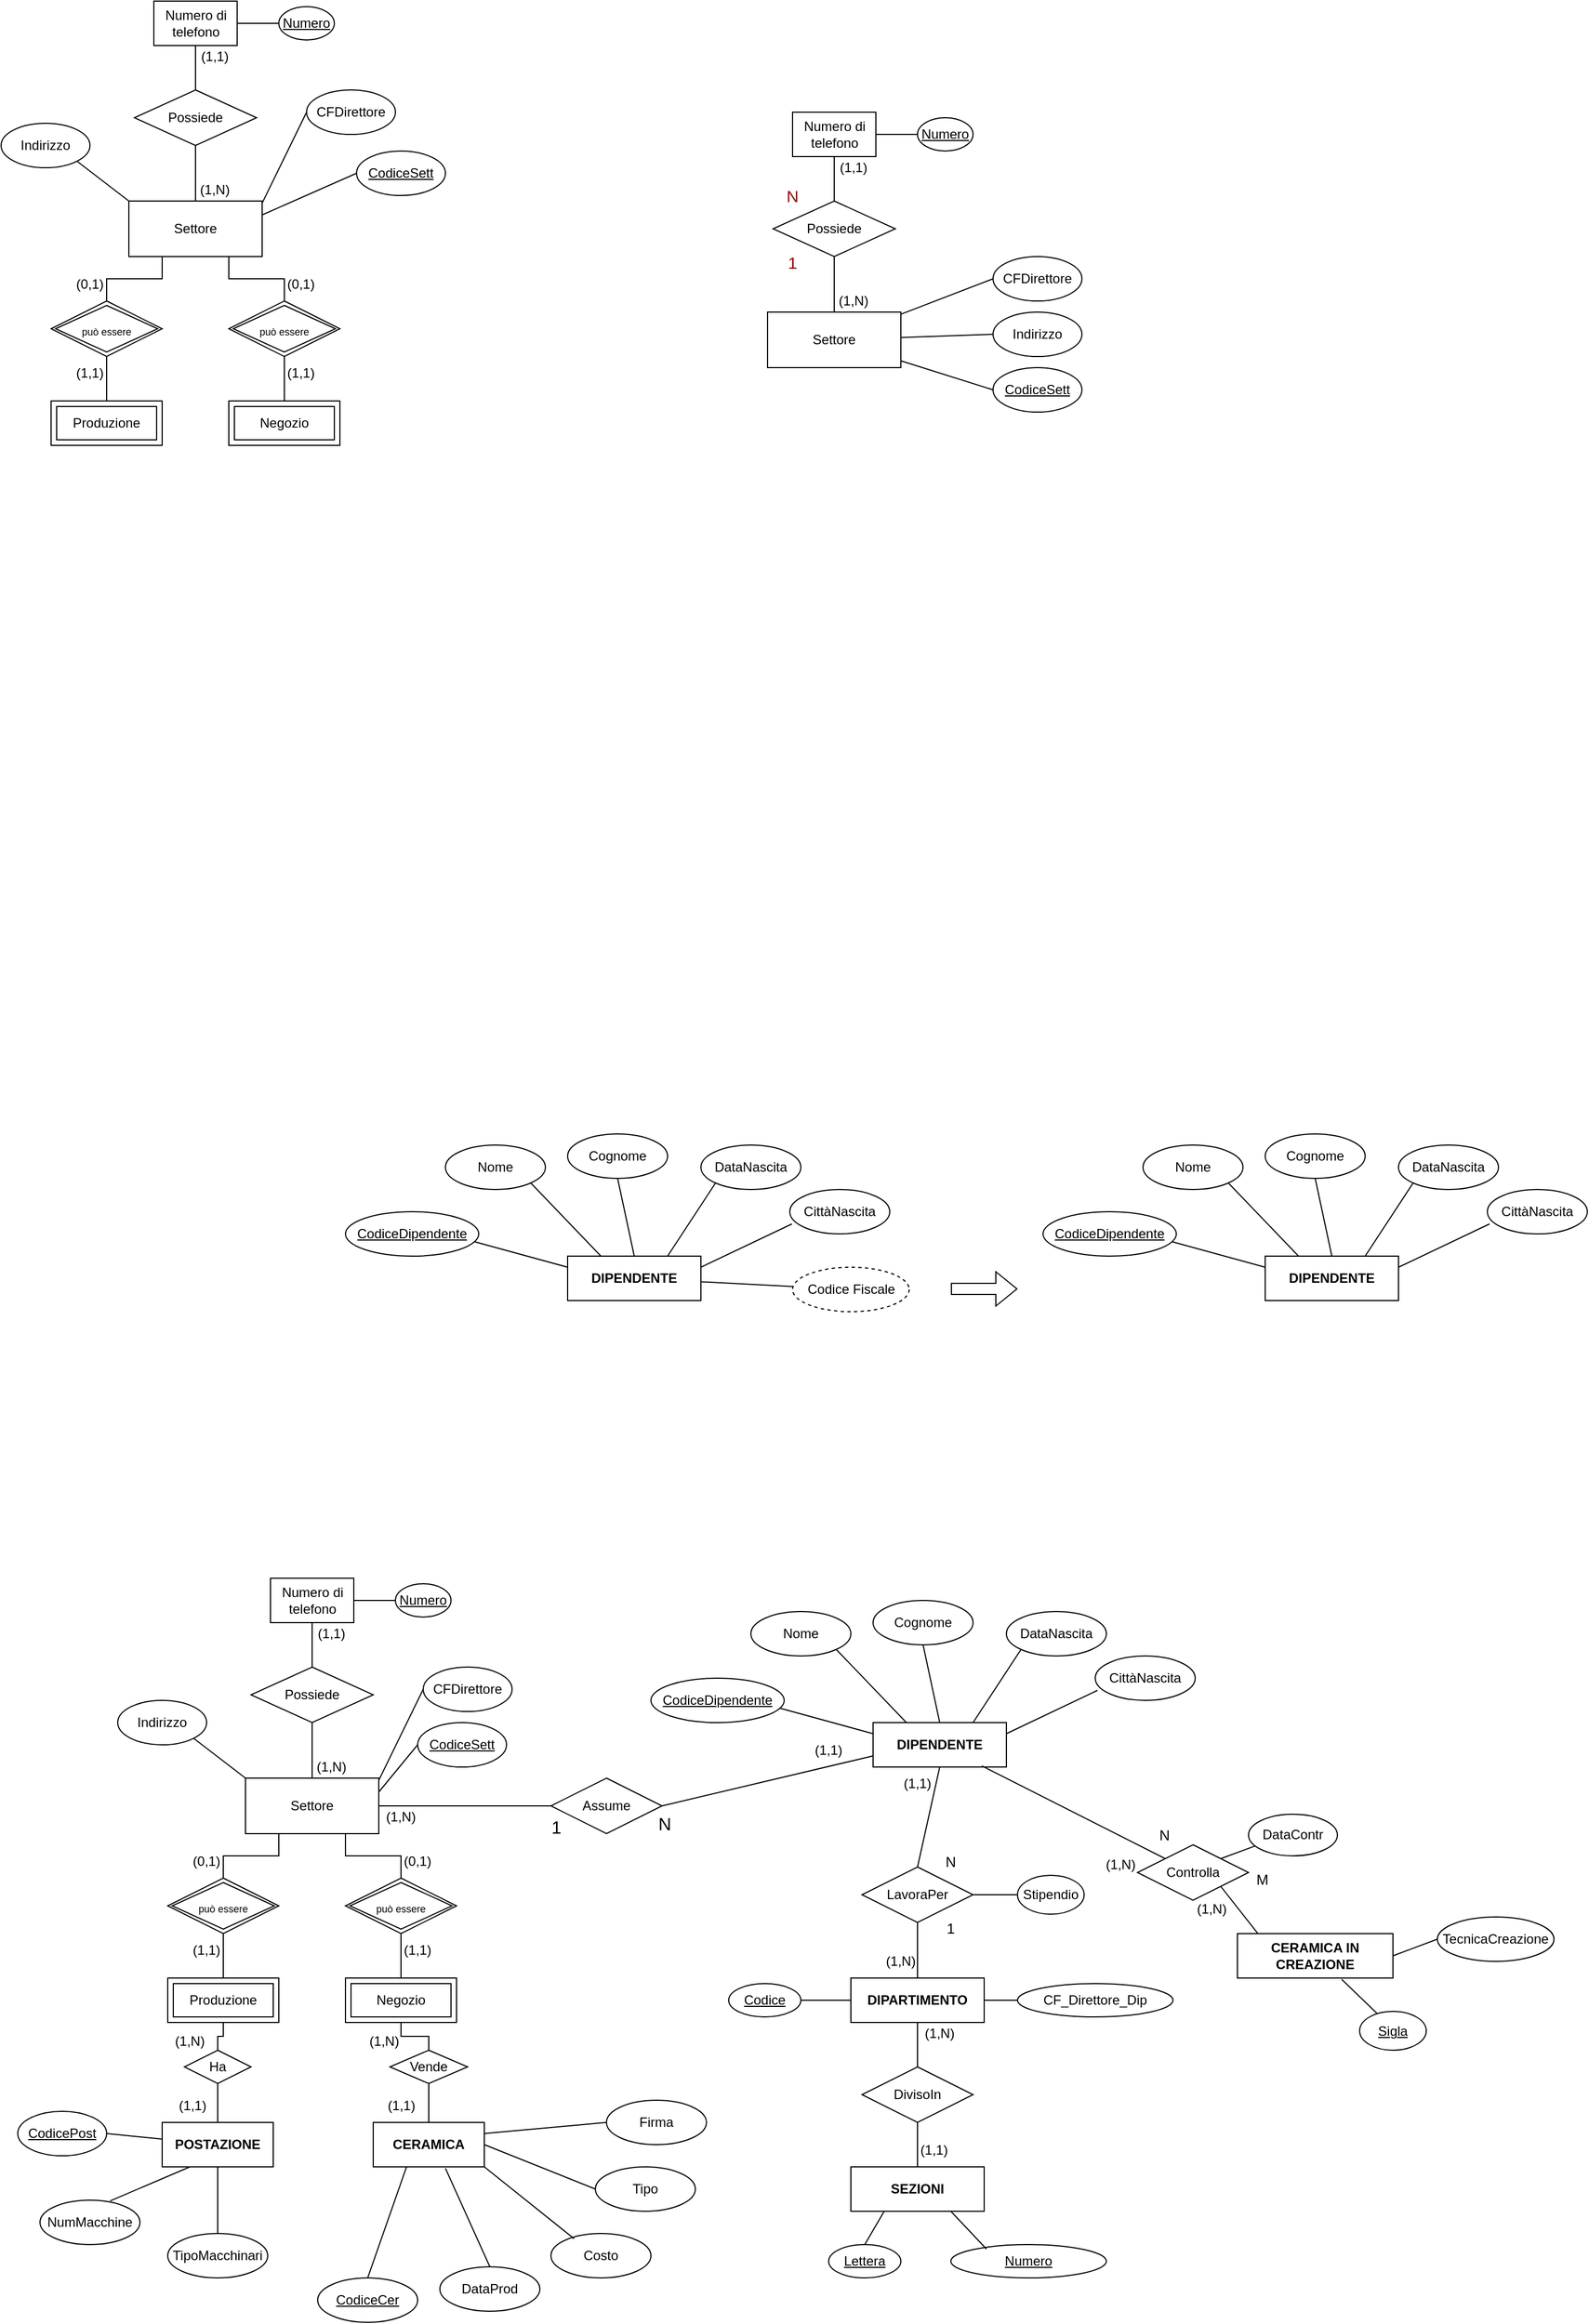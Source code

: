 <mxfile version="20.7.4" type="device"><diagram id="R2lEEEUBdFMjLlhIrx00" name="Page-1"><mxGraphModel dx="1036" dy="1783" grid="1" gridSize="10" guides="1" tooltips="1" connect="1" arrows="1" fold="1" page="1" pageScale="1" pageWidth="1654" pageHeight="1169" math="0" shadow="0" extFonts="Permanent Marker^https://fonts.googleapis.com/css?family=Permanent+Marker"><root><mxCell id="0"/><mxCell id="1" parent="0"/><mxCell id="Nl64QwB4G0QT10rWXts3-9" style="edgeStyle=orthogonalEdgeStyle;rounded=0;orthogonalLoop=1;jettySize=auto;html=1;endArrow=none;endFill=0;entryX=0.5;entryY=0;entryDx=0;entryDy=0;" parent="1" source="D1icn0A1GL-vxWxKDVQu-1" target="Nl64QwB4G0QT10rWXts3-41" edge="1"><mxGeometry relative="1" as="geometry"><mxPoint x="230.018" y="250.006" as="targetPoint"/><Array as="points"><mxPoint x="280" y="230"/><mxPoint x="230" y="230"/><mxPoint x="230" y="250"/></Array></mxGeometry></mxCell><mxCell id="Nl64QwB4G0QT10rWXts3-13" style="edgeStyle=orthogonalEdgeStyle;rounded=0;orthogonalLoop=1;jettySize=auto;html=1;exitX=0.75;exitY=1;exitDx=0;exitDy=0;endArrow=none;endFill=0;entryX=0.5;entryY=0;entryDx=0;entryDy=0;" parent="1" source="D1icn0A1GL-vxWxKDVQu-1" target="Nl64QwB4G0QT10rWXts3-42" edge="1"><mxGeometry relative="1" as="geometry"><mxPoint x="390.018" y="250.006" as="targetPoint"/></mxGeometry></mxCell><mxCell id="D1icn0A1GL-vxWxKDVQu-1" value="Settore" style="rounded=0;whiteSpace=wrap;html=1;" parent="1" vertex="1"><mxGeometry x="250" y="160" width="120" height="50" as="geometry"/></mxCell><mxCell id="D1icn0A1GL-vxWxKDVQu-18" style="edgeStyle=none;rounded=0;orthogonalLoop=1;jettySize=auto;html=1;elbow=vertical;endArrow=none;endFill=0;" parent="1" source="D1icn0A1GL-vxWxKDVQu-15" target="D1icn0A1GL-vxWxKDVQu-19" edge="1"><mxGeometry relative="1" as="geometry"><mxPoint x="885" y="80" as="targetPoint"/></mxGeometry></mxCell><mxCell id="D1icn0A1GL-vxWxKDVQu-15" value="Possiede" style="rhombus;whiteSpace=wrap;html=1;" parent="1" vertex="1"><mxGeometry x="830" y="160" width="110" height="50" as="geometry"/></mxCell><mxCell id="D1icn0A1GL-vxWxKDVQu-114" style="edgeStyle=none;rounded=0;orthogonalLoop=1;jettySize=auto;html=1;entryX=0;entryY=0.5;entryDx=0;entryDy=0;fontSize=15;fontColor=#990000;endArrow=none;endFill=0;elbow=vertical;" parent="1" source="D1icn0A1GL-vxWxKDVQu-16" target="D1icn0A1GL-vxWxKDVQu-113" edge="1"><mxGeometry relative="1" as="geometry"/></mxCell><mxCell id="D1icn0A1GL-vxWxKDVQu-115" style="edgeStyle=none;rounded=0;orthogonalLoop=1;jettySize=auto;html=1;entryX=0;entryY=0.5;entryDx=0;entryDy=0;fontSize=15;fontColor=#990000;endArrow=none;endFill=0;elbow=vertical;" parent="1" source="D1icn0A1GL-vxWxKDVQu-16" target="D1icn0A1GL-vxWxKDVQu-111" edge="1"><mxGeometry relative="1" as="geometry"/></mxCell><mxCell id="D1icn0A1GL-vxWxKDVQu-116" style="edgeStyle=none;rounded=0;orthogonalLoop=1;jettySize=auto;html=1;entryX=0;entryY=0.5;entryDx=0;entryDy=0;fontSize=15;fontColor=#990000;endArrow=none;endFill=0;elbow=vertical;" parent="1" source="D1icn0A1GL-vxWxKDVQu-16" target="D1icn0A1GL-vxWxKDVQu-112" edge="1"><mxGeometry relative="1" as="geometry"/></mxCell><mxCell id="D1icn0A1GL-vxWxKDVQu-16" value="Settore" style="rounded=0;whiteSpace=wrap;html=1;" parent="1" vertex="1"><mxGeometry x="825" y="260" width="120" height="50" as="geometry"/></mxCell><mxCell id="D1icn0A1GL-vxWxKDVQu-17" value="" style="endArrow=none;html=1;rounded=0;elbow=vertical;entryX=0.5;entryY=0;entryDx=0;entryDy=0;exitX=0.5;exitY=1;exitDx=0;exitDy=0;" parent="1" source="D1icn0A1GL-vxWxKDVQu-15" target="D1icn0A1GL-vxWxKDVQu-16" edge="1"><mxGeometry width="50" height="50" relative="1" as="geometry"><mxPoint x="560" y="210" as="sourcePoint"/><mxPoint x="610" y="160" as="targetPoint"/></mxGeometry></mxCell><mxCell id="D1icn0A1GL-vxWxKDVQu-20" style="edgeStyle=none;rounded=0;orthogonalLoop=1;jettySize=auto;html=1;endArrow=none;endFill=0;elbow=vertical;" parent="1" source="D1icn0A1GL-vxWxKDVQu-19" target="D1icn0A1GL-vxWxKDVQu-21" edge="1"><mxGeometry relative="1" as="geometry"><mxPoint x="960" y="100" as="targetPoint"/></mxGeometry></mxCell><mxCell id="D1icn0A1GL-vxWxKDVQu-19" value="Numero di telefono" style="rounded=0;whiteSpace=wrap;html=1;" parent="1" vertex="1"><mxGeometry x="847.5" y="80" width="75" height="40" as="geometry"/></mxCell><mxCell id="D1icn0A1GL-vxWxKDVQu-21" value="&lt;u&gt;Numero&lt;/u&gt;" style="ellipse;whiteSpace=wrap;html=1;" parent="1" vertex="1"><mxGeometry x="960" y="85" width="50" height="30" as="geometry"/></mxCell><mxCell id="D1icn0A1GL-vxWxKDVQu-22" value="(1,N)" style="text;html=1;strokeColor=none;fillColor=none;align=center;verticalAlign=middle;whiteSpace=wrap;rounded=0;" parent="1" vertex="1"><mxGeometry x="885" y="240" width="35" height="20" as="geometry"/></mxCell><mxCell id="D1icn0A1GL-vxWxKDVQu-23" value="(1,1)" style="text;html=1;strokeColor=none;fillColor=none;align=center;verticalAlign=middle;whiteSpace=wrap;rounded=0;" parent="1" vertex="1"><mxGeometry x="885" y="120" width="35" height="20" as="geometry"/></mxCell><mxCell id="D1icn0A1GL-vxWxKDVQu-24" value="&lt;font color=&quot;#990000&quot; style=&quot;font-size: 15px;&quot;&gt;1&lt;/font&gt;" style="text;html=1;strokeColor=none;fillColor=none;align=center;verticalAlign=middle;whiteSpace=wrap;rounded=0;" parent="1" vertex="1"><mxGeometry x="830" y="200" width="35" height="30" as="geometry"/></mxCell><mxCell id="D1icn0A1GL-vxWxKDVQu-25" value="&lt;font color=&quot;#990000&quot; style=&quot;font-size: 15px;&quot;&gt;N&lt;/font&gt;" style="text;html=1;align=center;verticalAlign=middle;whiteSpace=wrap;rounded=0;" parent="1" vertex="1"><mxGeometry x="830" y="140" width="35" height="30" as="geometry"/></mxCell><mxCell id="D1icn0A1GL-vxWxKDVQu-26" value="DIPENDENTE" style="rounded=0;whiteSpace=wrap;html=1;fontStyle=1" parent="1" vertex="1"><mxGeometry x="920" y="1530" width="120" height="40" as="geometry"/></mxCell><mxCell id="D1icn0A1GL-vxWxKDVQu-27" value="Nome" style="ellipse;whiteSpace=wrap;html=1;" parent="1" vertex="1"><mxGeometry x="810" y="1430" width="90" height="40" as="geometry"/></mxCell><mxCell id="D1icn0A1GL-vxWxKDVQu-28" value="Cognome" style="ellipse;whiteSpace=wrap;html=1;" parent="1" vertex="1"><mxGeometry x="920" y="1420" width="90" height="40" as="geometry"/></mxCell><mxCell id="D1icn0A1GL-vxWxKDVQu-29" value="DataNascita" style="ellipse;whiteSpace=wrap;html=1;" parent="1" vertex="1"><mxGeometry x="1040" y="1430" width="90" height="40" as="geometry"/></mxCell><mxCell id="D1icn0A1GL-vxWxKDVQu-30" value="CittàNascita" style="ellipse;whiteSpace=wrap;html=1;" parent="1" vertex="1"><mxGeometry x="1120" y="1470" width="90" height="40" as="geometry"/></mxCell><mxCell id="D1icn0A1GL-vxWxKDVQu-32" value="&lt;u&gt;CodiceDipendente&lt;/u&gt;" style="ellipse;whiteSpace=wrap;html=1;" parent="1" vertex="1"><mxGeometry x="720" y="1490" width="120" height="40" as="geometry"/></mxCell><mxCell id="D1icn0A1GL-vxWxKDVQu-33" value="" style="endArrow=none;html=1;rounded=0;entryX=0.967;entryY=0.675;entryDx=0;entryDy=0;entryPerimeter=0;exitX=0;exitY=0.25;exitDx=0;exitDy=0;" parent="1" source="D1icn0A1GL-vxWxKDVQu-26" target="D1icn0A1GL-vxWxKDVQu-32" edge="1"><mxGeometry width="50" height="50" relative="1" as="geometry"><mxPoint x="960" y="1770" as="sourcePoint"/><mxPoint x="1010" y="1720" as="targetPoint"/></mxGeometry></mxCell><mxCell id="D1icn0A1GL-vxWxKDVQu-34" value="" style="endArrow=none;html=1;rounded=0;entryX=1;entryY=1;entryDx=0;entryDy=0;exitX=0.25;exitY=0;exitDx=0;exitDy=0;" parent="1" source="D1icn0A1GL-vxWxKDVQu-26" target="D1icn0A1GL-vxWxKDVQu-27" edge="1"><mxGeometry width="50" height="50" relative="1" as="geometry"><mxPoint x="930" y="1550" as="sourcePoint"/><mxPoint x="846.04" y="1527" as="targetPoint"/></mxGeometry></mxCell><mxCell id="D1icn0A1GL-vxWxKDVQu-35" value="" style="endArrow=none;html=1;rounded=0;entryX=0.5;entryY=1;entryDx=0;entryDy=0;exitX=0.5;exitY=0;exitDx=0;exitDy=0;" parent="1" source="D1icn0A1GL-vxWxKDVQu-26" target="D1icn0A1GL-vxWxKDVQu-28" edge="1"><mxGeometry width="50" height="50" relative="1" as="geometry"><mxPoint x="940" y="1560" as="sourcePoint"/><mxPoint x="856.04" y="1537" as="targetPoint"/></mxGeometry></mxCell><mxCell id="D1icn0A1GL-vxWxKDVQu-36" value="" style="endArrow=none;html=1;rounded=0;entryX=0;entryY=1;entryDx=0;entryDy=0;exitX=0.75;exitY=0;exitDx=0;exitDy=0;" parent="1" source="D1icn0A1GL-vxWxKDVQu-26" target="D1icn0A1GL-vxWxKDVQu-29" edge="1"><mxGeometry width="50" height="50" relative="1" as="geometry"><mxPoint x="950" y="1570" as="sourcePoint"/><mxPoint x="866.04" y="1547" as="targetPoint"/></mxGeometry></mxCell><mxCell id="D1icn0A1GL-vxWxKDVQu-37" value="" style="endArrow=none;html=1;rounded=0;entryX=0.022;entryY=0.775;entryDx=0;entryDy=0;exitX=1;exitY=0.25;exitDx=0;exitDy=0;entryPerimeter=0;" parent="1" source="D1icn0A1GL-vxWxKDVQu-26" target="D1icn0A1GL-vxWxKDVQu-30" edge="1"><mxGeometry width="50" height="50" relative="1" as="geometry"><mxPoint x="1050" y="1582.93" as="sourcePoint"/><mxPoint x="1093.18" y="1517.072" as="targetPoint"/></mxGeometry></mxCell><mxCell id="D1icn0A1GL-vxWxKDVQu-39" value="DIPARTIMENTO" style="rounded=0;whiteSpace=wrap;html=1;fontStyle=1" parent="1" vertex="1"><mxGeometry x="900" y="1760" width="120" height="40" as="geometry"/></mxCell><mxCell id="D1icn0A1GL-vxWxKDVQu-40" value="LavoraPer" style="rhombus;whiteSpace=wrap;html=1;" parent="1" vertex="1"><mxGeometry x="910" y="1660" width="100" height="50" as="geometry"/></mxCell><mxCell id="D1icn0A1GL-vxWxKDVQu-41" value="" style="endArrow=none;html=1;rounded=0;entryX=0.5;entryY=1;entryDx=0;entryDy=0;exitX=0.5;exitY=0;exitDx=0;exitDy=0;" parent="1" source="D1icn0A1GL-vxWxKDVQu-40" target="D1icn0A1GL-vxWxKDVQu-26" edge="1"><mxGeometry width="50" height="50" relative="1" as="geometry"><mxPoint x="930" y="1550" as="sourcePoint"/><mxPoint x="846.04" y="1527" as="targetPoint"/></mxGeometry></mxCell><mxCell id="D1icn0A1GL-vxWxKDVQu-42" value="" style="endArrow=none;html=1;rounded=0;exitX=0.5;exitY=1;exitDx=0;exitDy=0;" parent="1" source="D1icn0A1GL-vxWxKDVQu-40" target="D1icn0A1GL-vxWxKDVQu-39" edge="1"><mxGeometry width="50" height="50" relative="1" as="geometry"><mxPoint x="920" y="1590" as="sourcePoint"/><mxPoint x="836.04" y="1567" as="targetPoint"/></mxGeometry></mxCell><mxCell id="D1icn0A1GL-vxWxKDVQu-43" value="&lt;u&gt;Codice&lt;/u&gt;" style="ellipse;whiteSpace=wrap;html=1;" parent="1" vertex="1"><mxGeometry x="790" y="1765" width="65" height="30" as="geometry"/></mxCell><mxCell id="D1icn0A1GL-vxWxKDVQu-44" value="" style="endArrow=none;html=1;rounded=0;entryX=1;entryY=0.5;entryDx=0;entryDy=0;exitX=0;exitY=0.5;exitDx=0;exitDy=0;" parent="1" source="D1icn0A1GL-vxWxKDVQu-39" target="D1icn0A1GL-vxWxKDVQu-43" edge="1"><mxGeometry width="50" height="50" relative="1" as="geometry"><mxPoint x="935" y="1900" as="sourcePoint"/><mxPoint x="1025" y="2080" as="targetPoint"/></mxGeometry></mxCell><mxCell id="D1icn0A1GL-vxWxKDVQu-45" value="CF_Direttore_Dip" style="ellipse;whiteSpace=wrap;html=1;" parent="1" vertex="1"><mxGeometry x="1050" y="1765" width="140" height="30" as="geometry"/></mxCell><mxCell id="D1icn0A1GL-vxWxKDVQu-46" value="" style="endArrow=none;html=1;rounded=0;entryX=0;entryY=0.5;entryDx=0;entryDy=0;exitX=1;exitY=0.5;exitDx=0;exitDy=0;" parent="1" source="D1icn0A1GL-vxWxKDVQu-39" target="D1icn0A1GL-vxWxKDVQu-45" edge="1"><mxGeometry width="50" height="50" relative="1" as="geometry"><mxPoint x="980" y="1890" as="sourcePoint"/><mxPoint x="1105" y="2190" as="targetPoint"/></mxGeometry></mxCell><mxCell id="D1icn0A1GL-vxWxKDVQu-47" value="Stipendio" style="ellipse;whiteSpace=wrap;html=1;" parent="1" vertex="1"><mxGeometry x="1050" y="1667.5" width="60" height="35" as="geometry"/></mxCell><mxCell id="D1icn0A1GL-vxWxKDVQu-48" value="" style="endArrow=none;html=1;rounded=0;entryX=1;entryY=0.5;entryDx=0;entryDy=0;exitX=0;exitY=0.5;exitDx=0;exitDy=0;" parent="1" source="D1icn0A1GL-vxWxKDVQu-47" target="D1icn0A1GL-vxWxKDVQu-40" edge="1"><mxGeometry width="50" height="50" relative="1" as="geometry"><mxPoint x="1106.98" y="1733" as="sourcePoint"/><mxPoint x="1023.02" y="1710" as="targetPoint"/></mxGeometry></mxCell><mxCell id="D1icn0A1GL-vxWxKDVQu-49" value="SEZIONI" style="rounded=0;whiteSpace=wrap;html=1;fontStyle=1" parent="1" vertex="1"><mxGeometry x="900" y="1930" width="120" height="40" as="geometry"/></mxCell><mxCell id="D1icn0A1GL-vxWxKDVQu-50" value="" style="endArrow=none;html=1;rounded=0;exitX=0.5;exitY=1;exitDx=0;exitDy=0;entryX=0.5;entryY=0;entryDx=0;entryDy=0;" parent="1" target="D1icn0A1GL-vxWxKDVQu-55" edge="1"><mxGeometry width="50" height="50" relative="1" as="geometry"><mxPoint x="960" y="1800" as="sourcePoint"/><mxPoint x="990" y="1830" as="targetPoint"/></mxGeometry></mxCell><mxCell id="D1icn0A1GL-vxWxKDVQu-51" value="&lt;u&gt;Lettera&lt;/u&gt;" style="ellipse;whiteSpace=wrap;html=1;" parent="1" vertex="1"><mxGeometry x="880" y="2000" width="65" height="30" as="geometry"/></mxCell><mxCell id="D1icn0A1GL-vxWxKDVQu-52" value="" style="endArrow=none;html=1;rounded=0;entryX=0.5;entryY=0;entryDx=0;entryDy=0;exitX=0.25;exitY=1;exitDx=0;exitDy=0;" parent="1" source="D1icn0A1GL-vxWxKDVQu-49" target="D1icn0A1GL-vxWxKDVQu-51" edge="1"><mxGeometry width="50" height="50" relative="1" as="geometry"><mxPoint x="935" y="2070" as="sourcePoint"/><mxPoint x="1025" y="2250" as="targetPoint"/></mxGeometry></mxCell><mxCell id="D1icn0A1GL-vxWxKDVQu-53" value="&lt;u&gt;Numero&lt;/u&gt;" style="ellipse;whiteSpace=wrap;html=1;" parent="1" vertex="1"><mxGeometry x="990" y="2000" width="140" height="30" as="geometry"/></mxCell><mxCell id="D1icn0A1GL-vxWxKDVQu-54" value="" style="endArrow=none;html=1;rounded=0;entryX=0.229;entryY=0.133;entryDx=0;entryDy=0;exitX=0.75;exitY=1;exitDx=0;exitDy=0;entryPerimeter=0;" parent="1" source="D1icn0A1GL-vxWxKDVQu-49" target="D1icn0A1GL-vxWxKDVQu-53" edge="1"><mxGeometry width="50" height="50" relative="1" as="geometry"><mxPoint x="980" y="2060" as="sourcePoint"/><mxPoint x="1105" y="2360" as="targetPoint"/></mxGeometry></mxCell><mxCell id="D1icn0A1GL-vxWxKDVQu-55" value="DivisoIn" style="rhombus;whiteSpace=wrap;html=1;" parent="1" vertex="1"><mxGeometry x="910" y="1840" width="100" height="50" as="geometry"/></mxCell><mxCell id="D1icn0A1GL-vxWxKDVQu-56" value="" style="endArrow=none;html=1;rounded=0;exitX=0.5;exitY=1;exitDx=0;exitDy=0;entryX=0.5;entryY=0;entryDx=0;entryDy=0;" parent="1" source="D1icn0A1GL-vxWxKDVQu-55" target="D1icn0A1GL-vxWxKDVQu-49" edge="1"><mxGeometry width="50" height="50" relative="1" as="geometry"><mxPoint x="940" y="1800" as="sourcePoint"/><mxPoint x="990" y="1920" as="targetPoint"/></mxGeometry></mxCell><mxCell id="D1icn0A1GL-vxWxKDVQu-57" value="Controlla" style="rhombus;whiteSpace=wrap;html=1;" parent="1" vertex="1"><mxGeometry x="1158" y="1640" width="100" height="50" as="geometry"/></mxCell><mxCell id="D1icn0A1GL-vxWxKDVQu-58" value="DataContr" style="ellipse;whiteSpace=wrap;html=1;" parent="1" vertex="1"><mxGeometry x="1258" y="1612.5" width="80" height="37.5" as="geometry"/></mxCell><mxCell id="D1icn0A1GL-vxWxKDVQu-59" value="" style="endArrow=none;html=1;rounded=0;entryX=1;entryY=0;entryDx=0;entryDy=0;exitX=0.079;exitY=0.759;exitDx=0;exitDy=0;exitPerimeter=0;" parent="1" source="D1icn0A1GL-vxWxKDVQu-58" target="D1icn0A1GL-vxWxKDVQu-57" edge="1"><mxGeometry width="50" height="50" relative="1" as="geometry"><mxPoint x="1364.98" y="1678" as="sourcePoint"/><mxPoint x="1268" y="1630" as="targetPoint"/></mxGeometry></mxCell><mxCell id="D1icn0A1GL-vxWxKDVQu-60" value="" style="endArrow=none;html=1;rounded=0;entryX=0.816;entryY=0.975;entryDx=0;entryDy=0;exitX=0;exitY=0;exitDx=0;exitDy=0;entryPerimeter=0;" parent="1" source="D1icn0A1GL-vxWxKDVQu-57" target="D1icn0A1GL-vxWxKDVQu-26" edge="1"><mxGeometry width="50" height="50" relative="1" as="geometry"><mxPoint x="960" y="1660" as="sourcePoint"/><mxPoint x="1020" y="1580" as="targetPoint"/></mxGeometry></mxCell><mxCell id="D1icn0A1GL-vxWxKDVQu-61" value="TecnicaCreazione" style="ellipse;whiteSpace=wrap;html=1;" parent="1" vertex="1"><mxGeometry x="1428" y="1705" width="105" height="40" as="geometry"/></mxCell><mxCell id="D1icn0A1GL-vxWxKDVQu-62" value="CERAMICA IN CREAZIONE" style="rounded=0;whiteSpace=wrap;html=1;fontStyle=1" parent="1" vertex="1"><mxGeometry x="1248" y="1720" width="140" height="40" as="geometry"/></mxCell><mxCell id="D1icn0A1GL-vxWxKDVQu-63" value="" style="endArrow=none;html=1;rounded=0;entryX=1;entryY=1;entryDx=0;entryDy=0;exitX=0.13;exitY=-0.008;exitDx=0;exitDy=0;exitPerimeter=0;" parent="1" source="D1icn0A1GL-vxWxKDVQu-62" target="D1icn0A1GL-vxWxKDVQu-57" edge="1"><mxGeometry width="50" height="50" relative="1" as="geometry"><mxPoint x="1188" y="1740" as="sourcePoint"/><mxPoint x="1238" y="1690" as="targetPoint"/></mxGeometry></mxCell><mxCell id="D1icn0A1GL-vxWxKDVQu-64" value="" style="endArrow=none;html=1;rounded=0;entryX=1;entryY=0.5;entryDx=0;entryDy=0;exitX=0;exitY=0.5;exitDx=0;exitDy=0;" parent="1" source="D1icn0A1GL-vxWxKDVQu-61" target="D1icn0A1GL-vxWxKDVQu-62" edge="1"><mxGeometry width="50" height="50" relative="1" as="geometry"><mxPoint x="1388" y="1820" as="sourcePoint"/><mxPoint x="1438" y="1770" as="targetPoint"/></mxGeometry></mxCell><mxCell id="D1icn0A1GL-vxWxKDVQu-65" value="&lt;u&gt;Sigla&lt;/u&gt;" style="ellipse;whiteSpace=wrap;html=1;" parent="1" vertex="1"><mxGeometry x="1358" y="1790" width="60" height="35" as="geometry"/></mxCell><mxCell id="D1icn0A1GL-vxWxKDVQu-66" value="" style="endArrow=none;html=1;rounded=0;exitX=0.259;exitY=0.05;exitDx=0;exitDy=0;entryX=0.67;entryY=1.027;entryDx=0;entryDy=0;entryPerimeter=0;exitPerimeter=0;" parent="1" source="D1icn0A1GL-vxWxKDVQu-65" target="D1icn0A1GL-vxWxKDVQu-62" edge="1"><mxGeometry width="50" height="50" relative="1" as="geometry"><mxPoint x="1074.98" y="1723" as="sourcePoint"/><mxPoint x="1328" y="1800" as="targetPoint"/></mxGeometry></mxCell><mxCell id="D1icn0A1GL-vxWxKDVQu-82" value="POSTAZIONE" style="rounded=0;whiteSpace=wrap;html=1;fontStyle=1" parent="1" vertex="1"><mxGeometry x="280" y="1890" width="100" height="40" as="geometry"/></mxCell><mxCell id="D1icn0A1GL-vxWxKDVQu-83" value="" style="endArrow=none;html=1;rounded=0;entryX=0.5;entryY=1;entryDx=0;entryDy=0;exitX=0.5;exitY=0;exitDx=0;exitDy=0;edgeStyle=orthogonalEdgeStyle;" parent="1" source="D1icn0A1GL-vxWxKDVQu-84" target="Nl64QwB4G0QT10rWXts3-67" edge="1"><mxGeometry width="50" height="50" relative="1" as="geometry"><mxPoint x="330" y="1850" as="sourcePoint"/><mxPoint x="330" y="1790" as="targetPoint"/></mxGeometry></mxCell><mxCell id="D1icn0A1GL-vxWxKDVQu-84" value="Ha" style="rhombus;whiteSpace=wrap;html=1;" parent="1" vertex="1"><mxGeometry x="300" y="1825" width="60" height="30" as="geometry"/></mxCell><mxCell id="D1icn0A1GL-vxWxKDVQu-85" value="" style="endArrow=none;html=1;rounded=0;exitX=0.5;exitY=0;exitDx=0;exitDy=0;entryX=0.5;entryY=1;entryDx=0;entryDy=0;" parent="1" source="D1icn0A1GL-vxWxKDVQu-82" target="D1icn0A1GL-vxWxKDVQu-84" edge="1"><mxGeometry width="50" height="50" relative="1" as="geometry"><mxPoint x="330" y="1900" as="sourcePoint"/><mxPoint x="340" y="1870" as="targetPoint"/></mxGeometry></mxCell><mxCell id="D1icn0A1GL-vxWxKDVQu-86" value="CERAMICA" style="rounded=0;whiteSpace=wrap;html=1;fontStyle=1" parent="1" vertex="1"><mxGeometry x="470" y="1890" width="100" height="40" as="geometry"/></mxCell><mxCell id="D1icn0A1GL-vxWxKDVQu-87" value="" style="endArrow=none;html=1;rounded=0;entryX=0.5;entryY=1;entryDx=0;entryDy=0;exitX=0.5;exitY=0;exitDx=0;exitDy=0;edgeStyle=orthogonalEdgeStyle;" parent="1" source="D1icn0A1GL-vxWxKDVQu-88" target="Nl64QwB4G0QT10rWXts3-68" edge="1"><mxGeometry width="50" height="50" relative="1" as="geometry"><mxPoint x="520" y="1850" as="sourcePoint"/><mxPoint x="520" y="1790" as="targetPoint"/></mxGeometry></mxCell><mxCell id="D1icn0A1GL-vxWxKDVQu-88" value="Vende" style="rhombus;whiteSpace=wrap;html=1;" parent="1" vertex="1"><mxGeometry x="485" y="1825" width="70" height="30" as="geometry"/></mxCell><mxCell id="D1icn0A1GL-vxWxKDVQu-89" value="" style="endArrow=none;html=1;rounded=0;exitX=0.5;exitY=0;exitDx=0;exitDy=0;entryX=0.5;entryY=1;entryDx=0;entryDy=0;" parent="1" source="D1icn0A1GL-vxWxKDVQu-86" target="D1icn0A1GL-vxWxKDVQu-88" edge="1"><mxGeometry width="50" height="50" relative="1" as="geometry"><mxPoint x="520" y="1900" as="sourcePoint"/><mxPoint x="530" y="1870" as="targetPoint"/></mxGeometry></mxCell><mxCell id="D1icn0A1GL-vxWxKDVQu-90" value="&lt;u&gt;CodicePost&lt;/u&gt;" style="ellipse;whiteSpace=wrap;html=1;" parent="1" vertex="1"><mxGeometry x="150" y="1880" width="80" height="40" as="geometry"/></mxCell><mxCell id="D1icn0A1GL-vxWxKDVQu-91" value="NumMacchine" style="ellipse;whiteSpace=wrap;html=1;" parent="1" vertex="1"><mxGeometry x="170" y="1960" width="90" height="40" as="geometry"/></mxCell><mxCell id="D1icn0A1GL-vxWxKDVQu-92" value="" style="endArrow=none;html=1;rounded=0;exitX=1;exitY=0.5;exitDx=0;exitDy=0;" parent="1" source="D1icn0A1GL-vxWxKDVQu-90" target="D1icn0A1GL-vxWxKDVQu-82" edge="1"><mxGeometry width="50" height="50" relative="1" as="geometry"><mxPoint x="280" y="1975" as="sourcePoint"/><mxPoint x="280" y="1940" as="targetPoint"/></mxGeometry></mxCell><mxCell id="D1icn0A1GL-vxWxKDVQu-93" value="" style="endArrow=none;html=1;rounded=0;exitX=0.702;exitY=0.018;exitDx=0;exitDy=0;entryX=0.25;entryY=1;entryDx=0;entryDy=0;exitPerimeter=0;" parent="1" source="D1icn0A1GL-vxWxKDVQu-91" target="D1icn0A1GL-vxWxKDVQu-82" edge="1"><mxGeometry width="50" height="50" relative="1" as="geometry"><mxPoint x="220" y="2020" as="sourcePoint"/><mxPoint x="316" y="1940" as="targetPoint"/></mxGeometry></mxCell><mxCell id="D1icn0A1GL-vxWxKDVQu-94" value="TipoMacchinari" style="ellipse;whiteSpace=wrap;html=1;" parent="1" vertex="1"><mxGeometry x="285" y="1990" width="90" height="40" as="geometry"/></mxCell><mxCell id="D1icn0A1GL-vxWxKDVQu-95" value="" style="endArrow=none;html=1;rounded=0;exitX=0.5;exitY=0;exitDx=0;exitDy=0;" parent="1" source="D1icn0A1GL-vxWxKDVQu-94" target="D1icn0A1GL-vxWxKDVQu-82" edge="1"><mxGeometry width="50" height="50" relative="1" as="geometry"><mxPoint x="335" y="2100" as="sourcePoint"/><mxPoint x="420" y="2010" as="targetPoint"/></mxGeometry></mxCell><mxCell id="D1icn0A1GL-vxWxKDVQu-96" value="" style="endArrow=none;html=1;rounded=0;entryX=0.5;entryY=0;entryDx=0;entryDy=0;" parent="1" target="D1icn0A1GL-vxWxKDVQu-97" edge="1"><mxGeometry width="50" height="50" relative="1" as="geometry"><mxPoint x="500" y="1930" as="sourcePoint"/><mxPoint x="480" y="1970" as="targetPoint"/></mxGeometry></mxCell><mxCell id="D1icn0A1GL-vxWxKDVQu-97" value="&lt;u&gt;CodiceCer&lt;/u&gt;" style="ellipse;whiteSpace=wrap;html=1;" parent="1" vertex="1"><mxGeometry x="420" y="2030" width="90" height="40" as="geometry"/></mxCell><mxCell id="D1icn0A1GL-vxWxKDVQu-98" value="DataProd" style="ellipse;whiteSpace=wrap;html=1;" parent="1" vertex="1"><mxGeometry x="530" y="2020" width="90" height="40" as="geometry"/></mxCell><mxCell id="D1icn0A1GL-vxWxKDVQu-99" value="" style="endArrow=none;html=1;rounded=0;entryX=0.5;entryY=0;entryDx=0;entryDy=0;exitX=0.65;exitY=1.033;exitDx=0;exitDy=0;exitPerimeter=0;" parent="1" source="D1icn0A1GL-vxWxKDVQu-86" target="D1icn0A1GL-vxWxKDVQu-98" edge="1"><mxGeometry width="50" height="50" relative="1" as="geometry"><mxPoint x="510" y="1940" as="sourcePoint"/><mxPoint x="485" y="1995" as="targetPoint"/></mxGeometry></mxCell><mxCell id="D1icn0A1GL-vxWxKDVQu-100" value="Costo" style="ellipse;whiteSpace=wrap;html=1;" parent="1" vertex="1"><mxGeometry x="630" y="1990" width="90" height="40" as="geometry"/></mxCell><mxCell id="D1icn0A1GL-vxWxKDVQu-101" value="" style="endArrow=none;html=1;rounded=0;entryX=0.231;entryY=0.117;entryDx=0;entryDy=0;exitX=1;exitY=1;exitDx=0;exitDy=0;entryPerimeter=0;" parent="1" source="D1icn0A1GL-vxWxKDVQu-86" target="D1icn0A1GL-vxWxKDVQu-100" edge="1"><mxGeometry width="50" height="50" relative="1" as="geometry"><mxPoint x="605" y="1885" as="sourcePoint"/><mxPoint x="570" y="1950" as="targetPoint"/></mxGeometry></mxCell><mxCell id="D1icn0A1GL-vxWxKDVQu-102" value="Tipo" style="ellipse;whiteSpace=wrap;html=1;" parent="1" vertex="1"><mxGeometry x="670" y="1930" width="90" height="40" as="geometry"/></mxCell><mxCell id="D1icn0A1GL-vxWxKDVQu-103" value="" style="endArrow=none;html=1;rounded=0;entryX=0;entryY=0.5;entryDx=0;entryDy=0;exitX=1;exitY=0.5;exitDx=0;exitDy=0;" parent="1" source="D1icn0A1GL-vxWxKDVQu-86" target="D1icn0A1GL-vxWxKDVQu-102" edge="1"><mxGeometry width="50" height="50" relative="1" as="geometry"><mxPoint x="580" y="1930" as="sourcePoint"/><mxPoint x="660.79" y="1959.68" as="targetPoint"/></mxGeometry></mxCell><mxCell id="D1icn0A1GL-vxWxKDVQu-104" value="Firma" style="ellipse;whiteSpace=wrap;html=1;" parent="1" vertex="1"><mxGeometry x="680" y="1870" width="90" height="40" as="geometry"/></mxCell><mxCell id="D1icn0A1GL-vxWxKDVQu-105" value="" style="endArrow=none;html=1;rounded=0;entryX=0;entryY=0.5;entryDx=0;entryDy=0;exitX=1;exitY=0.25;exitDx=0;exitDy=0;exitPerimeter=0;" parent="1" source="D1icn0A1GL-vxWxKDVQu-86" target="D1icn0A1GL-vxWxKDVQu-104" edge="1"><mxGeometry width="50" height="50" relative="1" as="geometry"><mxPoint x="580" y="1910" as="sourcePoint"/><mxPoint x="660" y="1920" as="targetPoint"/></mxGeometry></mxCell><mxCell id="D1icn0A1GL-vxWxKDVQu-106" value="" style="endArrow=none;html=1;rounded=0;exitX=1;exitY=0.5;exitDx=0;exitDy=0;entryX=0;entryY=0.5;entryDx=0;entryDy=0;" parent="1" source="Nl64QwB4G0QT10rWXts3-49" target="D1icn0A1GL-vxWxKDVQu-107" edge="1"><mxGeometry width="50" height="50" relative="1" as="geometry"><mxPoint x="495" y="1610" as="sourcePoint"/><mxPoint x="600" y="1610" as="targetPoint"/></mxGeometry></mxCell><mxCell id="D1icn0A1GL-vxWxKDVQu-107" value="Assume" style="rhombus;whiteSpace=wrap;html=1;" parent="1" vertex="1"><mxGeometry x="630" y="1580" width="100" height="50" as="geometry"/></mxCell><mxCell id="D1icn0A1GL-vxWxKDVQu-108" value="" style="endArrow=none;html=1;rounded=0;entryX=0;entryY=0.75;entryDx=0;entryDy=0;exitX=1;exitY=0.5;exitDx=0;exitDy=0;" parent="1" source="D1icn0A1GL-vxWxKDVQu-107" target="D1icn0A1GL-vxWxKDVQu-26" edge="1"><mxGeometry width="50" height="50" relative="1" as="geometry"><mxPoint x="770" y="1657.5" as="sourcePoint"/><mxPoint x="830" y="1577.5" as="targetPoint"/></mxGeometry></mxCell><mxCell id="D1icn0A1GL-vxWxKDVQu-109" value="&lt;font style=&quot;font-size: 16px;&quot;&gt;N&lt;/font&gt;" style="text;html=1;strokeColor=none;fillColor=none;align=center;verticalAlign=middle;whiteSpace=wrap;rounded=0;" parent="1" vertex="1"><mxGeometry x="715" y="1612.5" width="35" height="17.5" as="geometry"/></mxCell><mxCell id="D1icn0A1GL-vxWxKDVQu-110" value="&lt;font style=&quot;font-size: 16px;&quot;&gt;1&lt;/font&gt;" style="text;html=1;strokeColor=none;fillColor=none;align=center;verticalAlign=middle;whiteSpace=wrap;rounded=0;" parent="1" vertex="1"><mxGeometry x="625" y="1612.5" width="20" height="22.5" as="geometry"/></mxCell><mxCell id="D1icn0A1GL-vxWxKDVQu-111" value="Indirizzo" style="ellipse;whiteSpace=wrap;html=1;" parent="1" vertex="1"><mxGeometry x="1028" y="260" width="80" height="40" as="geometry"/></mxCell><mxCell id="D1icn0A1GL-vxWxKDVQu-112" value="&lt;u&gt;CodiceSett&lt;/u&gt;" style="ellipse;whiteSpace=wrap;html=1;" parent="1" vertex="1"><mxGeometry x="1028" y="310" width="80" height="40" as="geometry"/></mxCell><mxCell id="D1icn0A1GL-vxWxKDVQu-113" value="CFDirettore" style="ellipse;whiteSpace=wrap;html=1;" parent="1" vertex="1"><mxGeometry x="1028" y="210" width="80" height="40" as="geometry"/></mxCell><mxCell id="Nl64QwB4G0QT10rWXts3-11" style="edgeStyle=orthogonalEdgeStyle;rounded=0;orthogonalLoop=1;jettySize=auto;html=1;entryX=0.5;entryY=0;entryDx=0;entryDy=0;endArrow=none;endFill=0;exitX=0.5;exitY=1;exitDx=0;exitDy=0;" parent="1" source="Nl64QwB4G0QT10rWXts3-41" target="Nl64QwB4G0QT10rWXts3-32" edge="1"><mxGeometry relative="1" as="geometry"><mxPoint x="230.0" y="290" as="sourcePoint"/><mxPoint x="230" y="330" as="targetPoint"/></mxGeometry></mxCell><mxCell id="Nl64QwB4G0QT10rWXts3-15" style="edgeStyle=orthogonalEdgeStyle;rounded=0;orthogonalLoop=1;jettySize=auto;html=1;entryX=0.5;entryY=0;entryDx=0;entryDy=0;endArrow=none;endFill=0;exitX=0.5;exitY=1;exitDx=0;exitDy=0;" parent="1" source="Nl64QwB4G0QT10rWXts3-42" target="Nl64QwB4G0QT10rWXts3-33" edge="1"><mxGeometry relative="1" as="geometry"><mxPoint x="390.0" y="290" as="sourcePoint"/><mxPoint x="390" y="330" as="targetPoint"/></mxGeometry></mxCell><mxCell id="Nl64QwB4G0QT10rWXts3-16" style="edgeStyle=none;rounded=0;orthogonalLoop=1;jettySize=auto;html=1;elbow=vertical;endArrow=none;endFill=0;" parent="1" source="Nl64QwB4G0QT10rWXts3-17" target="Nl64QwB4G0QT10rWXts3-23" edge="1"><mxGeometry relative="1" as="geometry"><mxPoint x="310" y="-20" as="targetPoint"/></mxGeometry></mxCell><mxCell id="Nl64QwB4G0QT10rWXts3-17" value="Possiede" style="rhombus;whiteSpace=wrap;html=1;" parent="1" vertex="1"><mxGeometry x="255" y="60" width="110" height="50" as="geometry"/></mxCell><mxCell id="Nl64QwB4G0QT10rWXts3-18" style="edgeStyle=none;rounded=0;orthogonalLoop=1;jettySize=auto;html=1;entryX=0;entryY=0.5;entryDx=0;entryDy=0;fontSize=15;fontColor=#990000;endArrow=none;endFill=0;elbow=vertical;" parent="1" target="Nl64QwB4G0QT10rWXts3-29" edge="1"><mxGeometry relative="1" as="geometry"><mxPoint x="370" y="161.923" as="sourcePoint"/></mxGeometry></mxCell><mxCell id="Nl64QwB4G0QT10rWXts3-20" style="edgeStyle=none;rounded=0;orthogonalLoop=1;jettySize=auto;html=1;entryX=0;entryY=0.5;entryDx=0;entryDy=0;fontSize=15;fontColor=#990000;endArrow=none;endFill=0;elbow=vertical;exitX=1;exitY=0.25;exitDx=0;exitDy=0;" parent="1" source="D1icn0A1GL-vxWxKDVQu-1" target="Nl64QwB4G0QT10rWXts3-28" edge="1"><mxGeometry relative="1" as="geometry"><mxPoint x="370" y="203.881" as="sourcePoint"/></mxGeometry></mxCell><mxCell id="Nl64QwB4G0QT10rWXts3-21" value="" style="endArrow=none;html=1;rounded=0;elbow=vertical;entryX=0.5;entryY=0;entryDx=0;entryDy=0;exitX=0.5;exitY=1;exitDx=0;exitDy=0;" parent="1" source="Nl64QwB4G0QT10rWXts3-17" edge="1"><mxGeometry width="50" height="50" relative="1" as="geometry"><mxPoint x="-15" y="110" as="sourcePoint"/><mxPoint x="310" y="160" as="targetPoint"/></mxGeometry></mxCell><mxCell id="Nl64QwB4G0QT10rWXts3-22" style="edgeStyle=none;rounded=0;orthogonalLoop=1;jettySize=auto;html=1;endArrow=none;endFill=0;elbow=vertical;" parent="1" source="Nl64QwB4G0QT10rWXts3-23" target="Nl64QwB4G0QT10rWXts3-24" edge="1"><mxGeometry relative="1" as="geometry"><mxPoint x="385" as="targetPoint"/></mxGeometry></mxCell><mxCell id="Nl64QwB4G0QT10rWXts3-23" value="Numero di telefono" style="rounded=0;whiteSpace=wrap;html=1;" parent="1" vertex="1"><mxGeometry x="272.5" y="-20" width="75" height="40" as="geometry"/></mxCell><mxCell id="Nl64QwB4G0QT10rWXts3-24" value="&lt;u&gt;Numero&lt;/u&gt;" style="ellipse;whiteSpace=wrap;html=1;" parent="1" vertex="1"><mxGeometry x="385" y="-15" width="50" height="30" as="geometry"/></mxCell><mxCell id="Nl64QwB4G0QT10rWXts3-25" value="(1,N)" style="text;html=1;strokeColor=none;fillColor=none;align=center;verticalAlign=middle;whiteSpace=wrap;rounded=0;" parent="1" vertex="1"><mxGeometry x="310" y="140" width="35" height="20" as="geometry"/></mxCell><mxCell id="Nl64QwB4G0QT10rWXts3-26" value="(1,1)" style="text;html=1;strokeColor=none;fillColor=none;align=center;verticalAlign=middle;whiteSpace=wrap;rounded=0;" parent="1" vertex="1"><mxGeometry x="310" y="20" width="35" height="20" as="geometry"/></mxCell><mxCell id="Nl64QwB4G0QT10rWXts3-27" value="Indirizzo" style="ellipse;whiteSpace=wrap;html=1;" parent="1" vertex="1"><mxGeometry x="135" y="90" width="80" height="40" as="geometry"/></mxCell><mxCell id="Nl64QwB4G0QT10rWXts3-28" value="&lt;u&gt;CodiceSett&lt;/u&gt;" style="ellipse;whiteSpace=wrap;html=1;" parent="1" vertex="1"><mxGeometry x="455" y="115" width="80" height="40" as="geometry"/></mxCell><mxCell id="Nl64QwB4G0QT10rWXts3-29" value="CFDirettore" style="ellipse;whiteSpace=wrap;html=1;" parent="1" vertex="1"><mxGeometry x="410" y="60" width="80" height="40" as="geometry"/></mxCell><mxCell id="Nl64QwB4G0QT10rWXts3-30" value="(0,1)" style="text;html=1;strokeColor=none;fillColor=none;align=center;verticalAlign=middle;whiteSpace=wrap;rounded=0;" parent="1" vertex="1"><mxGeometry x="200" y="220" width="30" height="30" as="geometry"/></mxCell><mxCell id="Nl64QwB4G0QT10rWXts3-31" value="(0,1)" style="text;html=1;strokeColor=none;fillColor=none;align=center;verticalAlign=middle;whiteSpace=wrap;rounded=0;" parent="1" vertex="1"><mxGeometry x="390" y="220" width="30" height="30" as="geometry"/></mxCell><mxCell id="Nl64QwB4G0QT10rWXts3-32" value="Produzione" style="shape=ext;margin=3;double=1;whiteSpace=wrap;html=1;align=center;" parent="1" vertex="1"><mxGeometry x="180" y="340" width="100" height="40" as="geometry"/></mxCell><mxCell id="Nl64QwB4G0QT10rWXts3-33" value="Negozio" style="shape=ext;margin=3;double=1;whiteSpace=wrap;html=1;align=center;" parent="1" vertex="1"><mxGeometry x="340" y="340" width="100" height="40" as="geometry"/></mxCell><mxCell id="Nl64QwB4G0QT10rWXts3-41" value="&lt;p style=&quot;line-height: 100%;&quot;&gt;&lt;font style=&quot;font-size: 9px;&quot;&gt;può essere&lt;/font&gt;&lt;/p&gt;" style="shape=rhombus;double=1;perimeter=rhombusPerimeter;whiteSpace=wrap;html=1;align=center;fontSize=21;" parent="1" vertex="1"><mxGeometry x="180" y="250" width="100" height="50" as="geometry"/></mxCell><mxCell id="Nl64QwB4G0QT10rWXts3-42" value="&lt;p style=&quot;line-height: 100%;&quot;&gt;&lt;font style=&quot;font-size: 9px;&quot;&gt;può essere&lt;/font&gt;&lt;/p&gt;" style="shape=rhombus;double=1;perimeter=rhombusPerimeter;whiteSpace=wrap;html=1;align=center;fontSize=21;" parent="1" vertex="1"><mxGeometry x="340" y="250" width="100" height="50" as="geometry"/></mxCell><mxCell id="Nl64QwB4G0QT10rWXts3-43" value="(1,1)&lt;span style=&quot;color: rgba(0, 0, 0, 0); font-family: monospace; font-size: 0px; text-align: start;&quot;&gt;%3CmxGraphModel%3E%3Croot%3E%3CmxCell%20id%3D%220%22%2F%3E%3CmxCell%20id%3D%221%22%20parent%3D%220%22%2F%3E%3CmxCell%20id%3D%222%22%20value%3D%22(0%2C1)%22%20style%3D%22text%3Bhtml%3D1%3BstrokeColor%3Dnone%3BfillColor%3Dnone%3Balign%3Dcenter%3BverticalAlign%3Dmiddle%3BwhiteSpace%3Dwrap%3Brounded%3D0%3B%22%20vertex%3D%221%22%20parent%3D%221%22%3E%3CmxGeometry%20x%3D%22200%22%20y%3D%22220%22%20width%3D%2230%22%20height%3D%2230%22%20as%3D%22geometry%22%2F%3E%3C%2FmxCell%3E%3C%2Froot%3E%3C%2FmxGraphModel%3E&lt;/span&gt;" style="text;html=1;strokeColor=none;fillColor=none;align=center;verticalAlign=middle;whiteSpace=wrap;rounded=0;" parent="1" vertex="1"><mxGeometry x="200" y="300" width="30" height="30" as="geometry"/></mxCell><mxCell id="Nl64QwB4G0QT10rWXts3-44" value="(1,1)&lt;span style=&quot;color: rgba(0, 0, 0, 0); font-family: monospace; font-size: 0px; text-align: start;&quot;&gt;%3CmxGraphModel%3E%3Croot%3E%3CmxCell%20id%3D%220%22%2F%3E%3CmxCell%20id%3D%221%22%20parent%3D%220%22%2F%3E%3CmxCell%20id%3D%222%22%20value%3D%22(0%2C1)%22%20style%3D%22text%3Bhtml%3D1%3BstrokeColor%3Dnone%3BfillColor%3Dnone%3Balign%3Dcenter%3BverticalAlign%3Dmiddle%3BwhiteSpace%3Dwrap%3Brounded%3D0%3B%22%20vertex%3D%221%22%20parent%3D%221%22%3E%3CmxGeometry%20x%3D%22200%22%20y%3D%22220%22%20width%3D%2230%22%20height%3D%2230%22%20as%3D%22geometry%22%2F%3E%3C%2FmxCell%3E%3C%2Froot%3E%3C%2FmxGraphModel%3E&lt;/span&gt;" style="text;html=1;strokeColor=none;fillColor=none;align=center;verticalAlign=middle;whiteSpace=wrap;rounded=0;" parent="1" vertex="1"><mxGeometry x="390" y="300" width="30" height="30" as="geometry"/></mxCell><mxCell id="Nl64QwB4G0QT10rWXts3-45" value="" style="endArrow=none;html=1;rounded=0;fontSize=9;curved=1;entryX=1;entryY=1;entryDx=0;entryDy=0;exitX=0;exitY=0;exitDx=0;exitDy=0;" parent="1" source="D1icn0A1GL-vxWxKDVQu-1" target="Nl64QwB4G0QT10rWXts3-27" edge="1"><mxGeometry width="50" height="50" relative="1" as="geometry"><mxPoint x="440" y="120" as="sourcePoint"/><mxPoint x="490" y="70" as="targetPoint"/></mxGeometry></mxCell><mxCell id="Nl64QwB4G0QT10rWXts3-47" style="edgeStyle=orthogonalEdgeStyle;rounded=0;orthogonalLoop=1;jettySize=auto;html=1;endArrow=none;endFill=0;entryX=0.5;entryY=0;entryDx=0;entryDy=0;" parent="1" source="Nl64QwB4G0QT10rWXts3-49" target="Nl64QwB4G0QT10rWXts3-69" edge="1"><mxGeometry relative="1" as="geometry"><mxPoint x="335.018" y="1670.006" as="targetPoint"/><Array as="points"><mxPoint x="385" y="1650"/><mxPoint x="335" y="1650"/><mxPoint x="335" y="1670"/></Array></mxGeometry></mxCell><mxCell id="Nl64QwB4G0QT10rWXts3-48" style="edgeStyle=orthogonalEdgeStyle;rounded=0;orthogonalLoop=1;jettySize=auto;html=1;exitX=0.75;exitY=1;exitDx=0;exitDy=0;endArrow=none;endFill=0;entryX=0.5;entryY=0;entryDx=0;entryDy=0;" parent="1" source="Nl64QwB4G0QT10rWXts3-49" target="Nl64QwB4G0QT10rWXts3-70" edge="1"><mxGeometry relative="1" as="geometry"><mxPoint x="495.018" y="1670.006" as="targetPoint"/></mxGeometry></mxCell><mxCell id="Nl64QwB4G0QT10rWXts3-49" value="Settore" style="rounded=0;whiteSpace=wrap;html=1;" parent="1" vertex="1"><mxGeometry x="355" y="1580" width="120" height="50" as="geometry"/></mxCell><mxCell id="Nl64QwB4G0QT10rWXts3-50" style="edgeStyle=orthogonalEdgeStyle;rounded=0;orthogonalLoop=1;jettySize=auto;html=1;entryX=0.5;entryY=0;entryDx=0;entryDy=0;endArrow=none;endFill=0;exitX=0.5;exitY=1;exitDx=0;exitDy=0;" parent="1" source="Nl64QwB4G0QT10rWXts3-69" target="Nl64QwB4G0QT10rWXts3-67" edge="1"><mxGeometry relative="1" as="geometry"><mxPoint x="335.0" y="1710" as="sourcePoint"/><mxPoint x="335" y="1750" as="targetPoint"/></mxGeometry></mxCell><mxCell id="Nl64QwB4G0QT10rWXts3-51" style="edgeStyle=orthogonalEdgeStyle;rounded=0;orthogonalLoop=1;jettySize=auto;html=1;entryX=0.5;entryY=0;entryDx=0;entryDy=0;endArrow=none;endFill=0;exitX=0.5;exitY=1;exitDx=0;exitDy=0;" parent="1" source="Nl64QwB4G0QT10rWXts3-70" target="Nl64QwB4G0QT10rWXts3-68" edge="1"><mxGeometry relative="1" as="geometry"><mxPoint x="495.0" y="1710" as="sourcePoint"/><mxPoint x="495" y="1750" as="targetPoint"/></mxGeometry></mxCell><mxCell id="Nl64QwB4G0QT10rWXts3-52" style="edgeStyle=none;rounded=0;orthogonalLoop=1;jettySize=auto;html=1;elbow=vertical;endArrow=none;endFill=0;" parent="1" source="Nl64QwB4G0QT10rWXts3-53" target="Nl64QwB4G0QT10rWXts3-58" edge="1"><mxGeometry relative="1" as="geometry"><mxPoint x="415" y="1400" as="targetPoint"/></mxGeometry></mxCell><mxCell id="Nl64QwB4G0QT10rWXts3-53" value="Possiede" style="rhombus;whiteSpace=wrap;html=1;" parent="1" vertex="1"><mxGeometry x="360" y="1480" width="110" height="50" as="geometry"/></mxCell><mxCell id="Nl64QwB4G0QT10rWXts3-54" style="edgeStyle=none;rounded=0;orthogonalLoop=1;jettySize=auto;html=1;entryX=0;entryY=0.5;entryDx=0;entryDy=0;fontSize=15;fontColor=#990000;endArrow=none;endFill=0;elbow=vertical;" parent="1" target="Nl64QwB4G0QT10rWXts3-64" edge="1"><mxGeometry relative="1" as="geometry"><mxPoint x="475" y="1581.923" as="sourcePoint"/></mxGeometry></mxCell><mxCell id="Nl64QwB4G0QT10rWXts3-55" style="edgeStyle=none;rounded=0;orthogonalLoop=1;jettySize=auto;html=1;entryX=0;entryY=0.5;entryDx=0;entryDy=0;fontSize=15;fontColor=#990000;endArrow=none;endFill=0;elbow=vertical;exitX=1;exitY=0.25;exitDx=0;exitDy=0;" parent="1" source="Nl64QwB4G0QT10rWXts3-49" target="Nl64QwB4G0QT10rWXts3-63" edge="1"><mxGeometry relative="1" as="geometry"><mxPoint x="475" y="1623.881" as="sourcePoint"/></mxGeometry></mxCell><mxCell id="Nl64QwB4G0QT10rWXts3-56" value="" style="endArrow=none;html=1;rounded=0;elbow=vertical;entryX=0.5;entryY=0;entryDx=0;entryDy=0;exitX=0.5;exitY=1;exitDx=0;exitDy=0;" parent="1" source="Nl64QwB4G0QT10rWXts3-53" edge="1"><mxGeometry width="50" height="50" relative="1" as="geometry"><mxPoint x="90" y="1530" as="sourcePoint"/><mxPoint x="415" y="1580" as="targetPoint"/></mxGeometry></mxCell><mxCell id="Nl64QwB4G0QT10rWXts3-57" style="edgeStyle=none;rounded=0;orthogonalLoop=1;jettySize=auto;html=1;endArrow=none;endFill=0;elbow=vertical;" parent="1" source="Nl64QwB4G0QT10rWXts3-58" target="Nl64QwB4G0QT10rWXts3-59" edge="1"><mxGeometry relative="1" as="geometry"><mxPoint x="490" y="1420" as="targetPoint"/></mxGeometry></mxCell><mxCell id="Nl64QwB4G0QT10rWXts3-58" value="Numero di telefono" style="rounded=0;whiteSpace=wrap;html=1;" parent="1" vertex="1"><mxGeometry x="377.5" y="1400" width="75" height="40" as="geometry"/></mxCell><mxCell id="Nl64QwB4G0QT10rWXts3-59" value="&lt;u&gt;Numero&lt;/u&gt;" style="ellipse;whiteSpace=wrap;html=1;" parent="1" vertex="1"><mxGeometry x="490" y="1405" width="50" height="30" as="geometry"/></mxCell><mxCell id="Nl64QwB4G0QT10rWXts3-60" value="(1,N)" style="text;html=1;strokeColor=none;fillColor=none;align=center;verticalAlign=middle;whiteSpace=wrap;rounded=0;" parent="1" vertex="1"><mxGeometry x="415" y="1560" width="35" height="20" as="geometry"/></mxCell><mxCell id="Nl64QwB4G0QT10rWXts3-61" value="(1,1)" style="text;html=1;strokeColor=none;fillColor=none;align=center;verticalAlign=middle;whiteSpace=wrap;rounded=0;" parent="1" vertex="1"><mxGeometry x="415" y="1440" width="35" height="20" as="geometry"/></mxCell><mxCell id="Nl64QwB4G0QT10rWXts3-62" value="Indirizzo" style="ellipse;whiteSpace=wrap;html=1;" parent="1" vertex="1"><mxGeometry x="240" y="1510" width="80" height="40" as="geometry"/></mxCell><mxCell id="Nl64QwB4G0QT10rWXts3-63" value="&lt;u&gt;CodiceSett&lt;/u&gt;" style="ellipse;whiteSpace=wrap;html=1;" parent="1" vertex="1"><mxGeometry x="510" y="1530" width="80" height="40" as="geometry"/></mxCell><mxCell id="Nl64QwB4G0QT10rWXts3-64" value="CFDirettore" style="ellipse;whiteSpace=wrap;html=1;" parent="1" vertex="1"><mxGeometry x="515" y="1480" width="80" height="40" as="geometry"/></mxCell><mxCell id="Nl64QwB4G0QT10rWXts3-65" value="(0,1)" style="text;html=1;strokeColor=none;fillColor=none;align=center;verticalAlign=middle;whiteSpace=wrap;rounded=0;" parent="1" vertex="1"><mxGeometry x="305" y="1640" width="30" height="30" as="geometry"/></mxCell><mxCell id="Nl64QwB4G0QT10rWXts3-66" value="(0,1)" style="text;html=1;strokeColor=none;fillColor=none;align=center;verticalAlign=middle;whiteSpace=wrap;rounded=0;" parent="1" vertex="1"><mxGeometry x="495" y="1640" width="30" height="30" as="geometry"/></mxCell><mxCell id="Nl64QwB4G0QT10rWXts3-67" value="Produzione" style="shape=ext;margin=3;double=1;whiteSpace=wrap;html=1;align=center;" parent="1" vertex="1"><mxGeometry x="285" y="1760" width="100" height="40" as="geometry"/></mxCell><mxCell id="Nl64QwB4G0QT10rWXts3-68" value="Negozio" style="shape=ext;margin=3;double=1;whiteSpace=wrap;html=1;align=center;" parent="1" vertex="1"><mxGeometry x="445" y="1760" width="100" height="40" as="geometry"/></mxCell><mxCell id="Nl64QwB4G0QT10rWXts3-69" value="&lt;p style=&quot;line-height: 100%;&quot;&gt;&lt;font style=&quot;font-size: 9px;&quot;&gt;può essere&lt;/font&gt;&lt;/p&gt;" style="shape=rhombus;double=1;perimeter=rhombusPerimeter;whiteSpace=wrap;html=1;align=center;fontSize=21;" parent="1" vertex="1"><mxGeometry x="285" y="1670" width="100" height="50" as="geometry"/></mxCell><mxCell id="Nl64QwB4G0QT10rWXts3-70" value="&lt;p style=&quot;line-height: 100%;&quot;&gt;&lt;font style=&quot;font-size: 9px;&quot;&gt;può essere&lt;/font&gt;&lt;/p&gt;" style="shape=rhombus;double=1;perimeter=rhombusPerimeter;whiteSpace=wrap;html=1;align=center;fontSize=21;" parent="1" vertex="1"><mxGeometry x="445" y="1670" width="100" height="50" as="geometry"/></mxCell><mxCell id="Nl64QwB4G0QT10rWXts3-71" value="(1,1)&lt;span style=&quot;color: rgba(0, 0, 0, 0); font-family: monospace; font-size: 0px; text-align: start;&quot;&gt;%3CmxGraphModel%3E%3Croot%3E%3CmxCell%20id%3D%220%22%2F%3E%3CmxCell%20id%3D%221%22%20parent%3D%220%22%2F%3E%3CmxCell%20id%3D%222%22%20value%3D%22(0%2C1)%22%20style%3D%22text%3Bhtml%3D1%3BstrokeColor%3Dnone%3BfillColor%3Dnone%3Balign%3Dcenter%3BverticalAlign%3Dmiddle%3BwhiteSpace%3Dwrap%3Brounded%3D0%3B%22%20vertex%3D%221%22%20parent%3D%221%22%3E%3CmxGeometry%20x%3D%22200%22%20y%3D%22220%22%20width%3D%2230%22%20height%3D%2230%22%20as%3D%22geometry%22%2F%3E%3C%2FmxCell%3E%3C%2Froot%3E%3C%2FmxGraphModel%3E&lt;/span&gt;" style="text;html=1;strokeColor=none;fillColor=none;align=center;verticalAlign=middle;whiteSpace=wrap;rounded=0;" parent="1" vertex="1"><mxGeometry x="305" y="1720" width="30" height="30" as="geometry"/></mxCell><mxCell id="Nl64QwB4G0QT10rWXts3-72" value="(1,1)&lt;span style=&quot;color: rgba(0, 0, 0, 0); font-family: monospace; font-size: 0px; text-align: start;&quot;&gt;%3CmxGraphModel%3E%3Croot%3E%3CmxCell%20id%3D%220%22%2F%3E%3CmxCell%20id%3D%221%22%20parent%3D%220%22%2F%3E%3CmxCell%20id%3D%222%22%20value%3D%22(0%2C1)%22%20style%3D%22text%3Bhtml%3D1%3BstrokeColor%3Dnone%3BfillColor%3Dnone%3Balign%3Dcenter%3BverticalAlign%3Dmiddle%3BwhiteSpace%3Dwrap%3Brounded%3D0%3B%22%20vertex%3D%221%22%20parent%3D%221%22%3E%3CmxGeometry%20x%3D%22200%22%20y%3D%22220%22%20width%3D%2230%22%20height%3D%2230%22%20as%3D%22geometry%22%2F%3E%3C%2FmxCell%3E%3C%2Froot%3E%3C%2FmxGraphModel%3E&lt;/span&gt;" style="text;html=1;strokeColor=none;fillColor=none;align=center;verticalAlign=middle;whiteSpace=wrap;rounded=0;" parent="1" vertex="1"><mxGeometry x="495" y="1720" width="30" height="30" as="geometry"/></mxCell><mxCell id="Nl64QwB4G0QT10rWXts3-73" value="" style="endArrow=none;html=1;rounded=0;fontSize=9;curved=1;entryX=1;entryY=1;entryDx=0;entryDy=0;exitX=0;exitY=0;exitDx=0;exitDy=0;" parent="1" source="Nl64QwB4G0QT10rWXts3-49" target="Nl64QwB4G0QT10rWXts3-62" edge="1"><mxGeometry width="50" height="50" relative="1" as="geometry"><mxPoint x="545" y="1540" as="sourcePoint"/><mxPoint x="595" y="1490" as="targetPoint"/></mxGeometry></mxCell><mxCell id="Nl64QwB4G0QT10rWXts3-75" value="&lt;font style=&quot;font-size: 12px;&quot;&gt;(1,1)&lt;/font&gt;" style="text;html=1;strokeColor=none;fillColor=none;align=center;verticalAlign=middle;whiteSpace=wrap;rounded=0;fontSize=9;" parent="1" vertex="1"><mxGeometry x="940" y="1570" width="40" height="30" as="geometry"/></mxCell><mxCell id="Nl64QwB4G0QT10rWXts3-76" value="&lt;font style=&quot;font-size: 12px;&quot;&gt;(1,N)&lt;/font&gt;" style="text;html=1;strokeColor=none;fillColor=none;align=center;verticalAlign=middle;whiteSpace=wrap;rounded=0;fontSize=9;" parent="1" vertex="1"><mxGeometry x="1128" y="1642.5" width="30" height="30" as="geometry"/></mxCell><mxCell id="Nl64QwB4G0QT10rWXts3-77" value="&lt;font style=&quot;font-size: 13px;&quot;&gt;N&lt;/font&gt;" style="text;html=1;strokeColor=none;fillColor=none;align=center;verticalAlign=middle;whiteSpace=wrap;rounded=0;fontSize=9;" parent="1" vertex="1"><mxGeometry x="960" y="1640" width="60" height="30" as="geometry"/></mxCell><mxCell id="Nl64QwB4G0QT10rWXts3-78" value="&lt;font style=&quot;font-size: 13px;&quot;&gt;1&lt;/font&gt;" style="text;html=1;strokeColor=none;fillColor=none;align=center;verticalAlign=middle;whiteSpace=wrap;rounded=0;fontSize=9;" parent="1" vertex="1"><mxGeometry x="960" y="1700" width="60" height="30" as="geometry"/></mxCell><mxCell id="Nl64QwB4G0QT10rWXts3-79" value="N" style="text;html=1;strokeColor=none;fillColor=none;align=center;verticalAlign=middle;whiteSpace=wrap;rounded=0;fontSize=13;" parent="1" vertex="1"><mxGeometry x="1170" y="1620" width="25" height="22.5" as="geometry"/></mxCell><mxCell id="Nl64QwB4G0QT10rWXts3-80" value="M" style="text;html=1;strokeColor=none;fillColor=none;align=center;verticalAlign=middle;whiteSpace=wrap;rounded=0;fontSize=13;" parent="1" vertex="1"><mxGeometry x="1258" y="1660" width="25" height="22.5" as="geometry"/></mxCell><mxCell id="Nl64QwB4G0QT10rWXts3-81" value="&lt;font style=&quot;font-size: 12px;&quot;&gt;(1,N)&lt;/font&gt;" style="text;html=1;strokeColor=none;fillColor=none;align=center;verticalAlign=middle;whiteSpace=wrap;rounded=0;fontSize=9;" parent="1" vertex="1"><mxGeometry x="480" y="1600" width="30" height="30" as="geometry"/></mxCell><mxCell id="Nl64QwB4G0QT10rWXts3-82" value="&lt;font style=&quot;font-size: 12px;&quot;&gt;(1,1)&lt;/font&gt;" style="text;html=1;strokeColor=none;fillColor=none;align=center;verticalAlign=middle;whiteSpace=wrap;rounded=0;fontSize=9;" parent="1" vertex="1"><mxGeometry x="860" y="1540" width="40" height="30" as="geometry"/></mxCell><mxCell id="Nl64QwB4G0QT10rWXts3-83" value="&lt;font style=&quot;font-size: 12px;&quot;&gt;(1,1)&lt;/font&gt;" style="text;html=1;strokeColor=none;fillColor=none;align=center;verticalAlign=middle;whiteSpace=wrap;rounded=0;fontSize=9;" parent="1" vertex="1"><mxGeometry x="955" y="1900" width="40" height="30" as="geometry"/></mxCell><mxCell id="Nl64QwB4G0QT10rWXts3-84" value="&lt;font style=&quot;font-size: 12px;&quot;&gt;(1,N)&lt;/font&gt;" style="text;html=1;strokeColor=none;fillColor=none;align=center;verticalAlign=middle;whiteSpace=wrap;rounded=0;fontSize=9;" parent="1" vertex="1"><mxGeometry x="1210" y="1682.5" width="30" height="30" as="geometry"/></mxCell><mxCell id="Nl64QwB4G0QT10rWXts3-85" value="&lt;font style=&quot;font-size: 12px;&quot;&gt;(1,N)&lt;/font&gt;" style="text;html=1;strokeColor=none;fillColor=none;align=center;verticalAlign=middle;whiteSpace=wrap;rounded=0;fontSize=16;" parent="1" vertex="1"><mxGeometry x="285" y="1800" width="40" height="30" as="geometry"/></mxCell><mxCell id="Nl64QwB4G0QT10rWXts3-86" value="&lt;font style=&quot;font-size: 12px;&quot;&gt;(1,N)&lt;/font&gt;" style="text;html=1;strokeColor=none;fillColor=none;align=center;verticalAlign=middle;whiteSpace=wrap;rounded=0;fontSize=9;" parent="1" vertex="1"><mxGeometry x="965" y="1795" width="30" height="30" as="geometry"/></mxCell><mxCell id="Nl64QwB4G0QT10rWXts3-87" value="&lt;font style=&quot;font-size: 12px;&quot;&gt;(1,N)&lt;/font&gt;" style="text;html=1;strokeColor=none;fillColor=none;align=center;verticalAlign=middle;whiteSpace=wrap;rounded=0;fontSize=9;" parent="1" vertex="1"><mxGeometry x="930" y="1730" width="30" height="30" as="geometry"/></mxCell><mxCell id="Nl64QwB4G0QT10rWXts3-88" value="(1,1)" style="text;html=1;strokeColor=none;fillColor=none;align=center;verticalAlign=middle;whiteSpace=wrap;rounded=0;fontSize=12;" parent="1" vertex="1"><mxGeometry x="290" y="1860" width="35" height="30" as="geometry"/></mxCell><mxCell id="Nl64QwB4G0QT10rWXts3-90" value="&lt;font style=&quot;font-size: 12px;&quot;&gt;(1,N)&lt;/font&gt;" style="text;html=1;strokeColor=none;fillColor=none;align=center;verticalAlign=middle;whiteSpace=wrap;rounded=0;fontSize=16;" parent="1" vertex="1"><mxGeometry x="460" y="1800" width="40" height="30" as="geometry"/></mxCell><mxCell id="Nl64QwB4G0QT10rWXts3-91" value="(1,1)" style="text;html=1;strokeColor=none;fillColor=none;align=center;verticalAlign=middle;whiteSpace=wrap;rounded=0;fontSize=12;" parent="1" vertex="1"><mxGeometry x="477.5" y="1860" width="35" height="30" as="geometry"/></mxCell><mxCell id="oJc7JTXnlcazyYASUaUP-15" style="edgeStyle=none;rounded=0;orthogonalLoop=1;jettySize=auto;html=1;endArrow=none;endFill=0;" parent="1" source="oJc7JTXnlcazyYASUaUP-4" target="oJc7JTXnlcazyYASUaUP-16" edge="1"><mxGeometry relative="1" as="geometry"><mxPoint x="850" y="1140" as="targetPoint"/></mxGeometry></mxCell><mxCell id="oJc7JTXnlcazyYASUaUP-4" value="DIPENDENTE" style="rounded=0;whiteSpace=wrap;html=1;fontStyle=1" parent="1" vertex="1"><mxGeometry x="645" y="1110" width="120" height="40" as="geometry"/></mxCell><mxCell id="oJc7JTXnlcazyYASUaUP-5" value="Nome" style="ellipse;whiteSpace=wrap;html=1;" parent="1" vertex="1"><mxGeometry x="535" y="1010" width="90" height="40" as="geometry"/></mxCell><mxCell id="oJc7JTXnlcazyYASUaUP-6" value="Cognome" style="ellipse;whiteSpace=wrap;html=1;" parent="1" vertex="1"><mxGeometry x="645" y="1000" width="90" height="40" as="geometry"/></mxCell><mxCell id="oJc7JTXnlcazyYASUaUP-7" value="DataNascita" style="ellipse;whiteSpace=wrap;html=1;" parent="1" vertex="1"><mxGeometry x="765" y="1010" width="90" height="40" as="geometry"/></mxCell><mxCell id="oJc7JTXnlcazyYASUaUP-8" value="CittàNascita" style="ellipse;whiteSpace=wrap;html=1;" parent="1" vertex="1"><mxGeometry x="845" y="1050" width="90" height="40" as="geometry"/></mxCell><mxCell id="oJc7JTXnlcazyYASUaUP-9" value="&lt;u&gt;CodiceDipendente&lt;/u&gt;" style="ellipse;whiteSpace=wrap;html=1;" parent="1" vertex="1"><mxGeometry x="445" y="1070" width="120" height="40" as="geometry"/></mxCell><mxCell id="oJc7JTXnlcazyYASUaUP-10" value="" style="endArrow=none;html=1;rounded=0;entryX=0.967;entryY=0.675;entryDx=0;entryDy=0;entryPerimeter=0;exitX=0;exitY=0.25;exitDx=0;exitDy=0;" parent="1" source="oJc7JTXnlcazyYASUaUP-4" target="oJc7JTXnlcazyYASUaUP-9" edge="1"><mxGeometry width="50" height="50" relative="1" as="geometry"><mxPoint x="685" y="1350" as="sourcePoint"/><mxPoint x="735" y="1300" as="targetPoint"/></mxGeometry></mxCell><mxCell id="oJc7JTXnlcazyYASUaUP-11" value="" style="endArrow=none;html=1;rounded=0;entryX=1;entryY=1;entryDx=0;entryDy=0;exitX=0.25;exitY=0;exitDx=0;exitDy=0;" parent="1" source="oJc7JTXnlcazyYASUaUP-4" target="oJc7JTXnlcazyYASUaUP-5" edge="1"><mxGeometry width="50" height="50" relative="1" as="geometry"><mxPoint x="655" y="1130" as="sourcePoint"/><mxPoint x="571.04" y="1107" as="targetPoint"/></mxGeometry></mxCell><mxCell id="oJc7JTXnlcazyYASUaUP-12" value="" style="endArrow=none;html=1;rounded=0;entryX=0.5;entryY=1;entryDx=0;entryDy=0;exitX=0.5;exitY=0;exitDx=0;exitDy=0;" parent="1" source="oJc7JTXnlcazyYASUaUP-4" target="oJc7JTXnlcazyYASUaUP-6" edge="1"><mxGeometry width="50" height="50" relative="1" as="geometry"><mxPoint x="665" y="1140" as="sourcePoint"/><mxPoint x="581.04" y="1117" as="targetPoint"/></mxGeometry></mxCell><mxCell id="oJc7JTXnlcazyYASUaUP-13" value="" style="endArrow=none;html=1;rounded=0;entryX=0;entryY=1;entryDx=0;entryDy=0;exitX=0.75;exitY=0;exitDx=0;exitDy=0;" parent="1" source="oJc7JTXnlcazyYASUaUP-4" target="oJc7JTXnlcazyYASUaUP-7" edge="1"><mxGeometry width="50" height="50" relative="1" as="geometry"><mxPoint x="675" y="1150" as="sourcePoint"/><mxPoint x="591.04" y="1127" as="targetPoint"/></mxGeometry></mxCell><mxCell id="oJc7JTXnlcazyYASUaUP-14" value="" style="endArrow=none;html=1;rounded=0;entryX=0.022;entryY=0.775;entryDx=0;entryDy=0;exitX=1;exitY=0.25;exitDx=0;exitDy=0;entryPerimeter=0;" parent="1" source="oJc7JTXnlcazyYASUaUP-4" target="oJc7JTXnlcazyYASUaUP-8" edge="1"><mxGeometry width="50" height="50" relative="1" as="geometry"><mxPoint x="775" y="1162.93" as="sourcePoint"/><mxPoint x="818.18" y="1097.072" as="targetPoint"/></mxGeometry></mxCell><mxCell id="oJc7JTXnlcazyYASUaUP-16" value="Codice Fiscale" style="ellipse;whiteSpace=wrap;html=1;dashed=1;" parent="1" vertex="1"><mxGeometry x="847.5" y="1120" width="105" height="40" as="geometry"/></mxCell><mxCell id="oJc7JTXnlcazyYASUaUP-17" value="" style="shape=flexArrow;endArrow=classic;html=1;rounded=0;" parent="1" edge="1"><mxGeometry width="50" height="50" relative="1" as="geometry"><mxPoint x="990" y="1139.5" as="sourcePoint"/><mxPoint x="1050" y="1139.5" as="targetPoint"/></mxGeometry></mxCell><mxCell id="oJc7JTXnlcazyYASUaUP-18" value="DIPENDENTE" style="rounded=0;whiteSpace=wrap;html=1;fontStyle=1" parent="1" vertex="1"><mxGeometry x="1273" y="1110" width="120" height="40" as="geometry"/></mxCell><mxCell id="oJc7JTXnlcazyYASUaUP-19" value="Nome" style="ellipse;whiteSpace=wrap;html=1;" parent="1" vertex="1"><mxGeometry x="1163" y="1010" width="90" height="40" as="geometry"/></mxCell><mxCell id="oJc7JTXnlcazyYASUaUP-20" value="Cognome" style="ellipse;whiteSpace=wrap;html=1;" parent="1" vertex="1"><mxGeometry x="1273" y="1000" width="90" height="40" as="geometry"/></mxCell><mxCell id="oJc7JTXnlcazyYASUaUP-21" value="DataNascita" style="ellipse;whiteSpace=wrap;html=1;" parent="1" vertex="1"><mxGeometry x="1393" y="1010" width="90" height="40" as="geometry"/></mxCell><mxCell id="oJc7JTXnlcazyYASUaUP-22" value="CittàNascita" style="ellipse;whiteSpace=wrap;html=1;" parent="1" vertex="1"><mxGeometry x="1473" y="1050" width="90" height="40" as="geometry"/></mxCell><mxCell id="oJc7JTXnlcazyYASUaUP-23" value="&lt;u&gt;CodiceDipendente&lt;/u&gt;" style="ellipse;whiteSpace=wrap;html=1;" parent="1" vertex="1"><mxGeometry x="1073" y="1070" width="120" height="40" as="geometry"/></mxCell><mxCell id="oJc7JTXnlcazyYASUaUP-24" value="" style="endArrow=none;html=1;rounded=0;entryX=0.967;entryY=0.675;entryDx=0;entryDy=0;entryPerimeter=0;exitX=0;exitY=0.25;exitDx=0;exitDy=0;" parent="1" source="oJc7JTXnlcazyYASUaUP-18" target="oJc7JTXnlcazyYASUaUP-23" edge="1"><mxGeometry width="50" height="50" relative="1" as="geometry"><mxPoint x="1313" y="1350" as="sourcePoint"/><mxPoint x="1363" y="1300" as="targetPoint"/></mxGeometry></mxCell><mxCell id="oJc7JTXnlcazyYASUaUP-25" value="" style="endArrow=none;html=1;rounded=0;entryX=1;entryY=1;entryDx=0;entryDy=0;exitX=0.25;exitY=0;exitDx=0;exitDy=0;" parent="1" source="oJc7JTXnlcazyYASUaUP-18" target="oJc7JTXnlcazyYASUaUP-19" edge="1"><mxGeometry width="50" height="50" relative="1" as="geometry"><mxPoint x="1283" y="1130" as="sourcePoint"/><mxPoint x="1199.04" y="1107" as="targetPoint"/></mxGeometry></mxCell><mxCell id="oJc7JTXnlcazyYASUaUP-26" value="" style="endArrow=none;html=1;rounded=0;entryX=0.5;entryY=1;entryDx=0;entryDy=0;exitX=0.5;exitY=0;exitDx=0;exitDy=0;" parent="1" source="oJc7JTXnlcazyYASUaUP-18" target="oJc7JTXnlcazyYASUaUP-20" edge="1"><mxGeometry width="50" height="50" relative="1" as="geometry"><mxPoint x="1293" y="1140" as="sourcePoint"/><mxPoint x="1209.04" y="1117" as="targetPoint"/></mxGeometry></mxCell><mxCell id="oJc7JTXnlcazyYASUaUP-27" value="" style="endArrow=none;html=1;rounded=0;entryX=0;entryY=1;entryDx=0;entryDy=0;exitX=0.75;exitY=0;exitDx=0;exitDy=0;" parent="1" source="oJc7JTXnlcazyYASUaUP-18" target="oJc7JTXnlcazyYASUaUP-21" edge="1"><mxGeometry width="50" height="50" relative="1" as="geometry"><mxPoint x="1303" y="1150" as="sourcePoint"/><mxPoint x="1219.04" y="1127" as="targetPoint"/></mxGeometry></mxCell><mxCell id="oJc7JTXnlcazyYASUaUP-28" value="" style="endArrow=none;html=1;rounded=0;entryX=0.022;entryY=0.775;entryDx=0;entryDy=0;exitX=1;exitY=0.25;exitDx=0;exitDy=0;entryPerimeter=0;" parent="1" source="oJc7JTXnlcazyYASUaUP-18" target="oJc7JTXnlcazyYASUaUP-22" edge="1"><mxGeometry width="50" height="50" relative="1" as="geometry"><mxPoint x="1403" y="1162.93" as="sourcePoint"/><mxPoint x="1446.18" y="1097.072" as="targetPoint"/></mxGeometry></mxCell></root></mxGraphModel></diagram></mxfile>